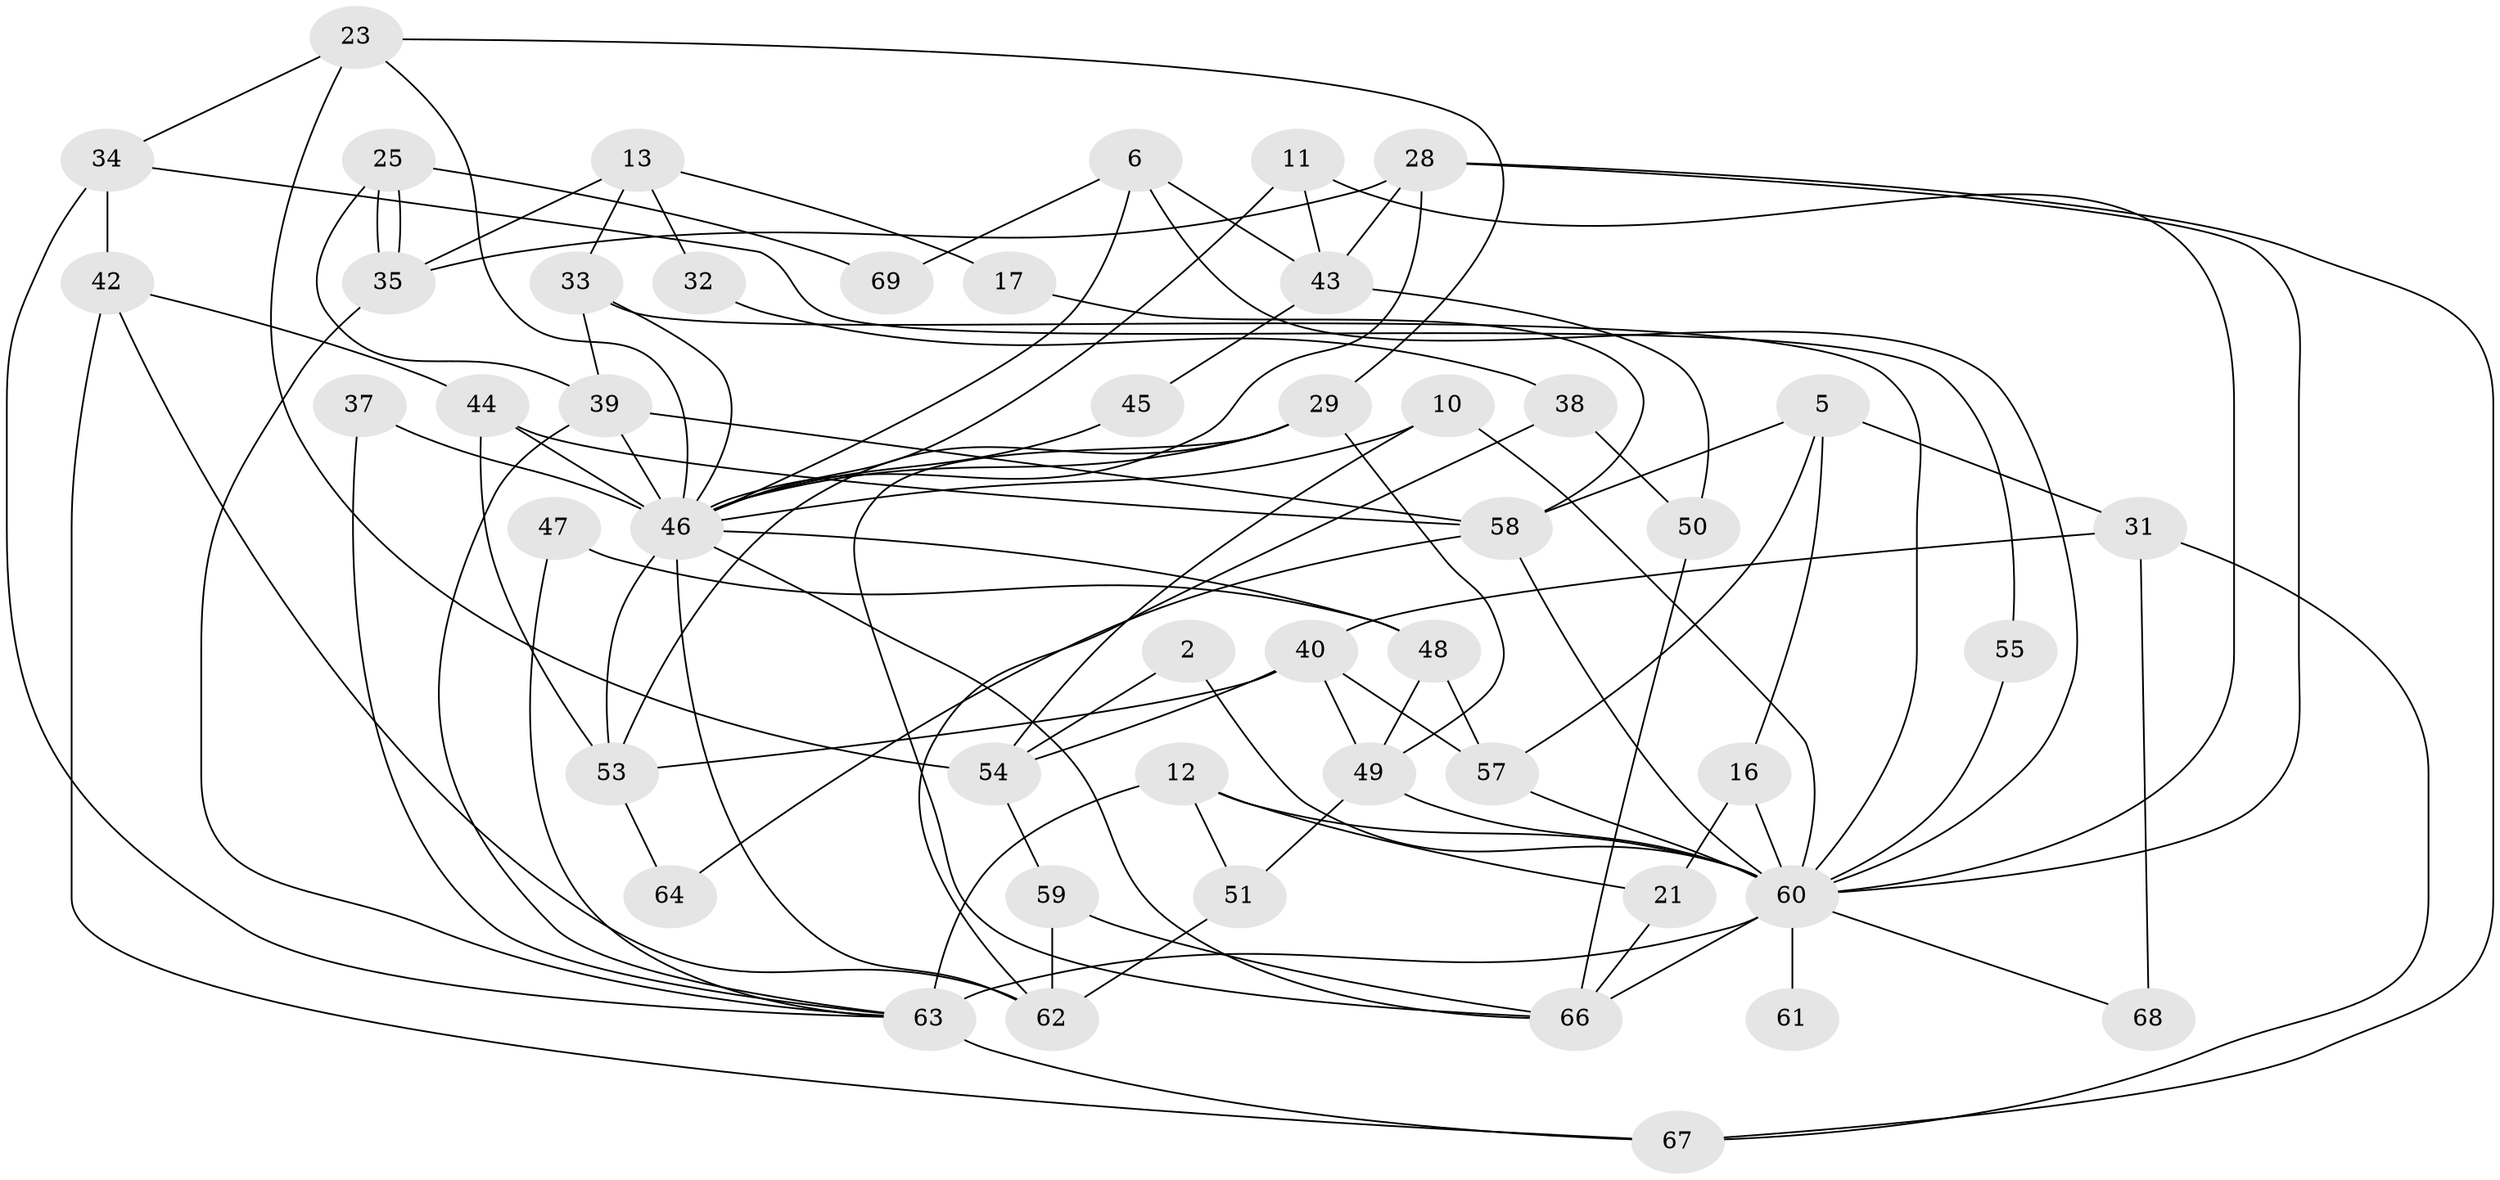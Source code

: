 // original degree distribution, {3: 0.2028985507246377, 2: 0.17391304347826086, 5: 0.14492753623188406, 7: 0.057971014492753624, 4: 0.3333333333333333, 6: 0.057971014492753624, 8: 0.028985507246376812}
// Generated by graph-tools (version 1.1) at 2025/52/03/04/25 21:52:17]
// undirected, 48 vertices, 101 edges
graph export_dot {
graph [start="1"]
  node [color=gray90,style=filled];
  2;
  5;
  6;
  10;
  11;
  12;
  13;
  16;
  17;
  21;
  23;
  25;
  28;
  29 [super="+3"];
  31;
  32;
  33;
  34;
  35 [super="+9"];
  37;
  38;
  39;
  40 [super="+19"];
  42;
  43;
  44 [super="+20"];
  45;
  46 [super="+36+26"];
  47;
  48;
  49;
  50;
  51;
  53;
  54;
  55;
  57 [super="+7"];
  58 [super="+41"];
  59;
  60 [super="+18+56"];
  61;
  62 [super="+27"];
  63 [super="+52"];
  64;
  66 [super="+15+65"];
  67;
  68;
  69;
  2 -- 54;
  2 -- 60;
  5 -- 16;
  5 -- 31;
  5 -- 57;
  5 -- 58;
  6 -- 43;
  6 -- 69;
  6 -- 60;
  6 -- 46;
  10 -- 46;
  10 -- 54;
  10 -- 60 [weight=2];
  11 -- 43;
  11 -- 60;
  11 -- 46;
  12 -- 63 [weight=2];
  12 -- 21;
  12 -- 51;
  12 -- 60;
  13 -- 33;
  13 -- 35;
  13 -- 17;
  13 -- 32;
  16 -- 60 [weight=2];
  16 -- 21;
  17 -- 58;
  21 -- 66;
  23 -- 34;
  23 -- 54;
  23 -- 29;
  23 -- 46;
  25 -- 39;
  25 -- 35;
  25 -- 35;
  25 -- 69;
  28 -- 43;
  28 -- 67;
  28 -- 35;
  28 -- 60 [weight=2];
  28 -- 46 [weight=3];
  29 -- 53 [weight=2];
  29 -- 49;
  29 -- 66;
  29 -- 46;
  31 -- 67;
  31 -- 40;
  31 -- 68;
  32 -- 38;
  33 -- 60 [weight=2];
  33 -- 39;
  33 -- 46;
  34 -- 63;
  34 -- 42;
  34 -- 55;
  35 -- 63;
  37 -- 46;
  37 -- 63;
  38 -- 62;
  38 -- 50;
  39 -- 46;
  39 -- 58;
  39 -- 63;
  40 -- 54;
  40 -- 53;
  40 -- 49;
  40 -- 57;
  42 -- 67;
  42 -- 44;
  42 -- 62;
  43 -- 45;
  43 -- 50;
  44 -- 53;
  44 -- 58 [weight=2];
  44 -- 46;
  45 -- 46;
  46 -- 48;
  46 -- 66;
  46 -- 53;
  46 -- 62;
  47 -- 48;
  47 -- 63;
  48 -- 49;
  48 -- 57 [weight=2];
  49 -- 51;
  49 -- 60;
  50 -- 66;
  51 -- 62;
  53 -- 64;
  54 -- 59;
  55 -- 60;
  57 -- 60;
  58 -- 64;
  58 -- 60;
  59 -- 66;
  59 -- 62;
  60 -- 63 [weight=4];
  60 -- 61 [weight=2];
  60 -- 66 [weight=2];
  60 -- 68;
  63 -- 67;
}
